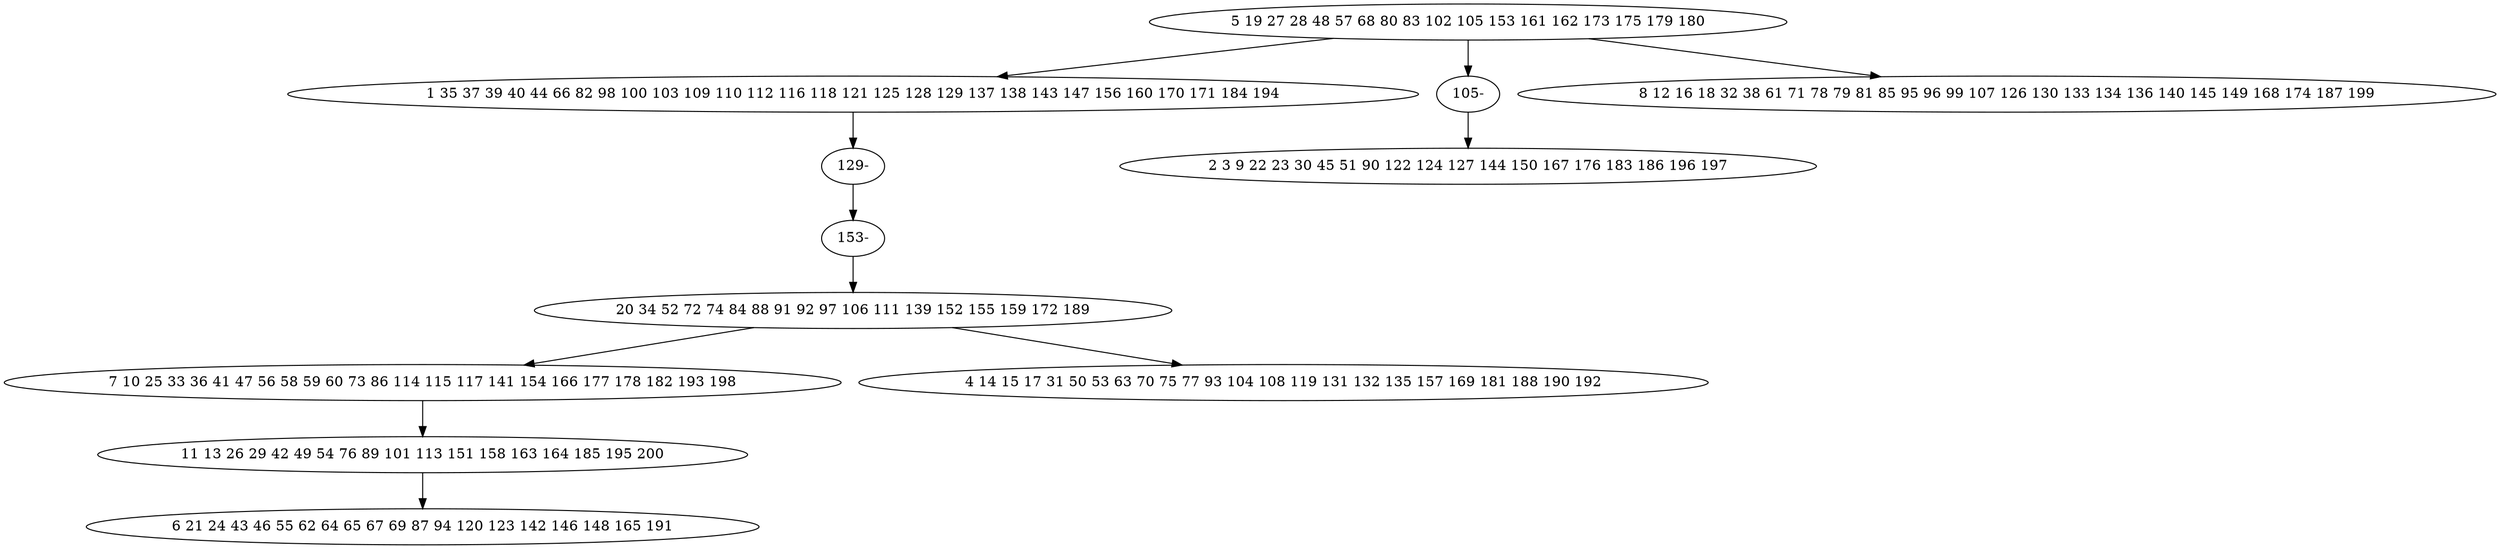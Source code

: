 digraph true_tree {
	"0" -> "1"
	"1" -> "9"
	"2" -> "3"
	"0" -> "10"
	"0" -> "5"
	"2" -> "6"
	"3" -> "7"
	"7" -> "8"
	"9" -> "11"
	"10" -> "4"
	"11" -> "2"
	"0" [label="5 19 27 28 48 57 68 80 83 102 105 153 161 162 173 175 179 180"];
	"1" [label="1 35 37 39 40 44 66 82 98 100 103 109 110 112 116 118 121 125 128 129 137 138 143 147 156 160 170 171 184 194"];
	"2" [label="20 34 52 72 74 84 88 91 92 97 106 111 139 152 155 159 172 189"];
	"3" [label="7 10 25 33 36 41 47 56 58 59 60 73 86 114 115 117 141 154 166 177 178 182 193 198"];
	"4" [label="2 3 9 22 23 30 45 51 90 122 124 127 144 150 167 176 183 186 196 197"];
	"5" [label="8 12 16 18 32 38 61 71 78 79 81 85 95 96 99 107 126 130 133 134 136 140 145 149 168 174 187 199"];
	"6" [label="4 14 15 17 31 50 53 63 70 75 77 93 104 108 119 131 132 135 157 169 181 188 190 192"];
	"7" [label="11 13 26 29 42 49 54 76 89 101 113 151 158 163 164 185 195 200"];
	"8" [label="6 21 24 43 46 55 62 64 65 67 69 87 94 120 123 142 146 148 165 191"];
	"9" [label="129-"];
	"10" [label="105-"];
	"11" [label="153-"];
}
